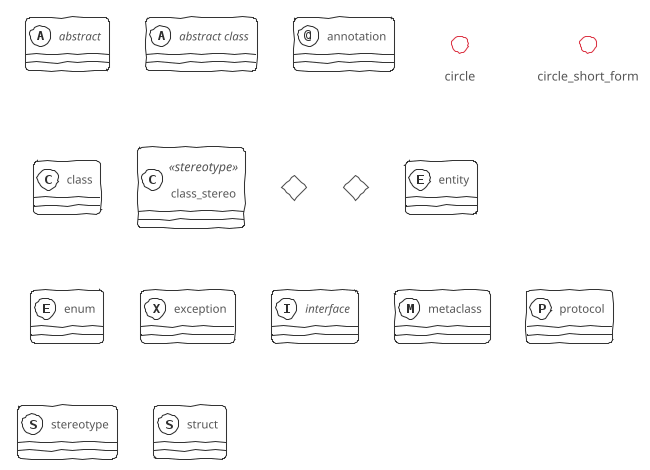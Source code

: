 ' Do not edit
' Theme Gallery
' autogenerated by script
'
@startuml
!theme sketchy-outline
abstract        abstract
abstract class  "abstract class"
annotation      annotation
circle          circle
()              circle_short_form
class           class
class           class_stereo  <<stereotype>>
diamond         diamond
<>              diamond_short_form
entity          entity
enum            enum
exception       exception
interface       interface
metaclass       metaclass
protocol        protocol
stereotype      stereotype
struct          struct
@enduml
